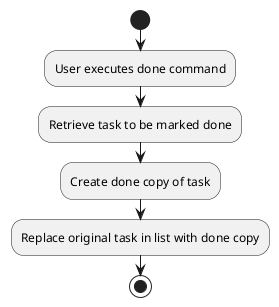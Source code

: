 @startuml
start
:User executes done command;
:Retrieve task to be marked done;
:Create done copy of task;
:Replace original task in list with done copy;
stop
@enduml
